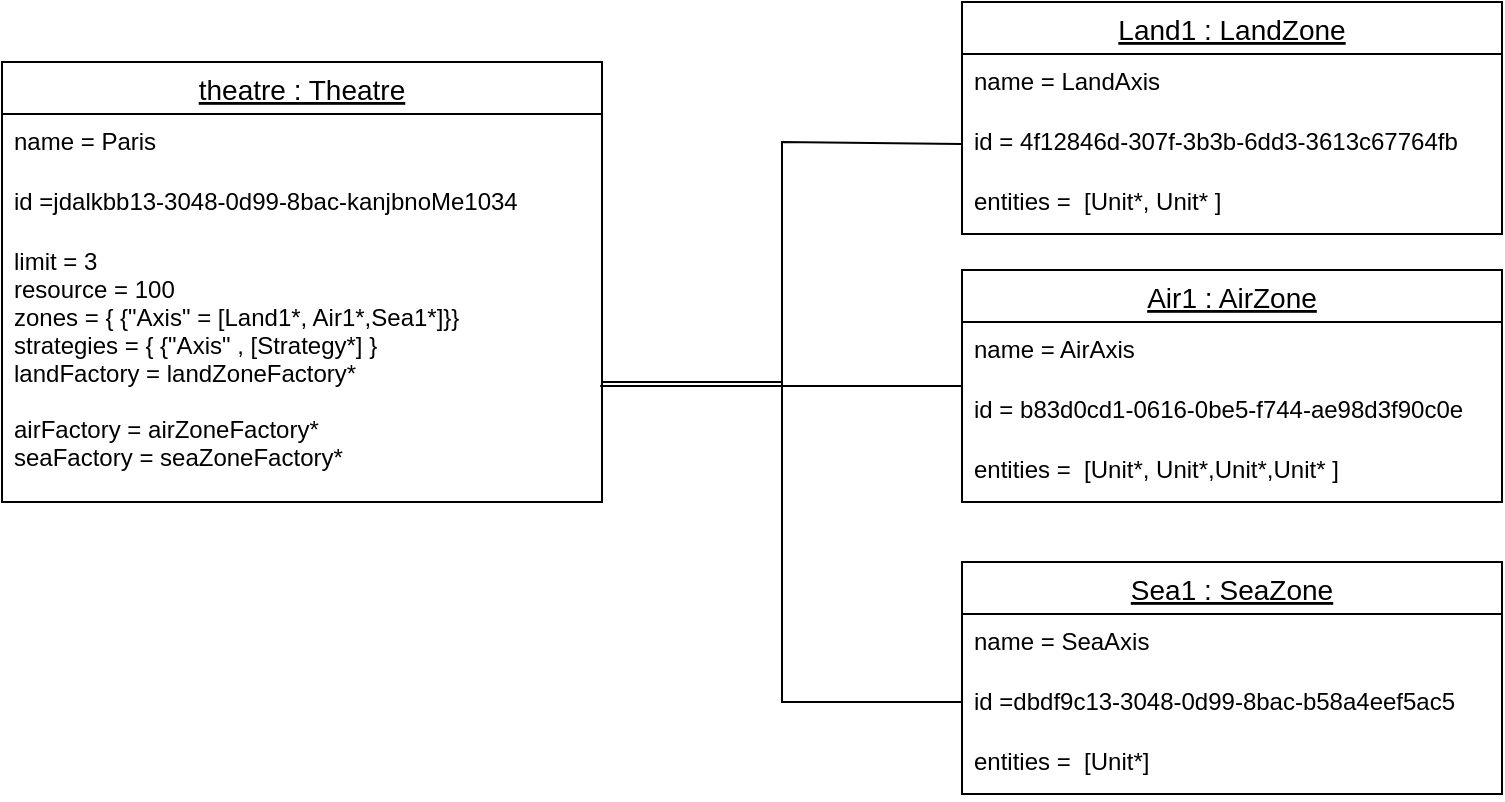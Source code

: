 <mxfile version="20.5.2" type="device"><diagram id="1kPSMsABKrtTROseG-mc" name="Page-1"><mxGraphModel dx="1038" dy="495" grid="1" gridSize="10" guides="1" tooltips="1" connect="1" arrows="1" fold="1" page="1" pageScale="1" pageWidth="850" pageHeight="1100" math="0" shadow="0"><root><mxCell id="0"/><mxCell id="1" parent="0"/><mxCell id="9F_Em9OTZcm8re_8YLmY-1" value="Land1 : LandZone" style="swimlane;fontStyle=4;childLayout=stackLayout;horizontal=1;startSize=26;horizontalStack=0;resizeParent=1;resizeParentMax=0;resizeLast=0;collapsible=1;marginBottom=0;align=center;fontSize=14;" parent="1" vertex="1"><mxGeometry x="510" y="10" width="270" height="116" as="geometry"/></mxCell><mxCell id="9F_Em9OTZcm8re_8YLmY-2" value="name = LandAxis&#xA;" style="text;strokeColor=none;fillColor=none;spacingLeft=4;spacingRight=4;overflow=hidden;rotatable=0;points=[[0,0.5],[1,0.5]];portConstraint=eastwest;fontSize=12;" parent="9F_Em9OTZcm8re_8YLmY-1" vertex="1"><mxGeometry y="26" width="270" height="30" as="geometry"/></mxCell><mxCell id="9F_Em9OTZcm8re_8YLmY-3" value="id = 4f12846d-307f-3b3b-6dd3-3613c67764fb" style="text;strokeColor=none;fillColor=none;spacingLeft=4;spacingRight=4;overflow=hidden;rotatable=0;points=[[0,0.5],[1,0.5]];portConstraint=eastwest;fontSize=12;" parent="9F_Em9OTZcm8re_8YLmY-1" vertex="1"><mxGeometry y="56" width="270" height="30" as="geometry"/></mxCell><mxCell id="9F_Em9OTZcm8re_8YLmY-4" value="entities =  [Unit*, Unit* ]" style="text;strokeColor=none;fillColor=none;spacingLeft=4;spacingRight=4;overflow=hidden;rotatable=0;points=[[0,0.5],[1,0.5]];portConstraint=eastwest;fontSize=12;" parent="9F_Em9OTZcm8re_8YLmY-1" vertex="1"><mxGeometry y="86" width="270" height="30" as="geometry"/></mxCell><mxCell id="9F_Em9OTZcm8re_8YLmY-5" value="Sea1 : SeaZone" style="swimlane;fontStyle=4;childLayout=stackLayout;horizontal=1;startSize=26;horizontalStack=0;resizeParent=1;resizeParentMax=0;resizeLast=0;collapsible=1;marginBottom=0;align=center;fontSize=14;" parent="1" vertex="1"><mxGeometry x="510" y="290" width="270" height="116" as="geometry"/></mxCell><mxCell id="9F_Em9OTZcm8re_8YLmY-6" value="name = SeaAxis" style="text;strokeColor=none;fillColor=none;spacingLeft=4;spacingRight=4;overflow=hidden;rotatable=0;points=[[0,0.5],[1,0.5]];portConstraint=eastwest;fontSize=12;" parent="9F_Em9OTZcm8re_8YLmY-5" vertex="1"><mxGeometry y="26" width="270" height="30" as="geometry"/></mxCell><mxCell id="9F_Em9OTZcm8re_8YLmY-7" value="id =dbdf9c13-3048-0d99-8bac-b58a4eef5ac5" style="text;strokeColor=none;fillColor=none;spacingLeft=4;spacingRight=4;overflow=hidden;rotatable=0;points=[[0,0.5],[1,0.5]];portConstraint=eastwest;fontSize=12;" parent="9F_Em9OTZcm8re_8YLmY-5" vertex="1"><mxGeometry y="56" width="270" height="30" as="geometry"/></mxCell><mxCell id="9F_Em9OTZcm8re_8YLmY-8" value="entities =  [Unit*]" style="text;strokeColor=none;fillColor=none;spacingLeft=4;spacingRight=4;overflow=hidden;rotatable=0;points=[[0,0.5],[1,0.5]];portConstraint=eastwest;fontSize=12;" parent="9F_Em9OTZcm8re_8YLmY-5" vertex="1"><mxGeometry y="86" width="270" height="30" as="geometry"/></mxCell><mxCell id="9F_Em9OTZcm8re_8YLmY-9" value="Air1 : AirZone" style="swimlane;fontStyle=4;childLayout=stackLayout;horizontal=1;startSize=26;horizontalStack=0;resizeParent=1;resizeParentMax=0;resizeLast=0;collapsible=1;marginBottom=0;align=center;fontSize=14;" parent="1" vertex="1"><mxGeometry x="510" y="144" width="270" height="116" as="geometry"/></mxCell><mxCell id="9F_Em9OTZcm8re_8YLmY-10" value="name = AirAxis" style="text;strokeColor=none;fillColor=none;spacingLeft=4;spacingRight=4;overflow=hidden;rotatable=0;points=[[0,0.5],[1,0.5]];portConstraint=eastwest;fontSize=12;" parent="9F_Em9OTZcm8re_8YLmY-9" vertex="1"><mxGeometry y="26" width="270" height="30" as="geometry"/></mxCell><mxCell id="9F_Em9OTZcm8re_8YLmY-11" value="id = b83d0cd1-0616-0be5-f744-ae98d3f90c0e" style="text;strokeColor=none;fillColor=none;spacingLeft=4;spacingRight=4;overflow=hidden;rotatable=0;points=[[0,0.5],[1,0.5]];portConstraint=eastwest;fontSize=12;" parent="9F_Em9OTZcm8re_8YLmY-9" vertex="1"><mxGeometry y="56" width="270" height="30" as="geometry"/></mxCell><mxCell id="9F_Em9OTZcm8re_8YLmY-12" value="entities =  [Unit*, Unit*,Unit*,Unit* ]" style="text;strokeColor=none;fillColor=none;spacingLeft=4;spacingRight=4;overflow=hidden;rotatable=0;points=[[0,0.5],[1,0.5]];portConstraint=eastwest;fontSize=12;" parent="9F_Em9OTZcm8re_8YLmY-9" vertex="1"><mxGeometry y="86" width="270" height="30" as="geometry"/></mxCell><mxCell id="9F_Em9OTZcm8re_8YLmY-13" value="theatre : Theatre" style="swimlane;fontStyle=4;childLayout=stackLayout;horizontal=1;startSize=26;horizontalStack=0;resizeParent=1;resizeParentMax=0;resizeLast=0;collapsible=1;marginBottom=0;align=center;fontSize=14;movable=1;resizable=1;rotatable=1;deletable=1;editable=1;connectable=1;" parent="1" vertex="1"><mxGeometry x="30" y="40" width="300" height="220" as="geometry"/></mxCell><mxCell id="9F_Em9OTZcm8re_8YLmY-14" value="name = Paris" style="text;strokeColor=none;fillColor=none;spacingLeft=4;spacingRight=4;overflow=hidden;rotatable=0;points=[[0,0.5],[1,0.5]];portConstraint=eastwest;fontSize=12;" parent="9F_Em9OTZcm8re_8YLmY-13" vertex="1"><mxGeometry y="26" width="300" height="30" as="geometry"/></mxCell><mxCell id="9F_Em9OTZcm8re_8YLmY-15" value="id =jdalkbb13-3048-0d99-8bac-kanjbnoMe1034" style="text;strokeColor=none;fillColor=none;spacingLeft=4;spacingRight=4;overflow=hidden;rotatable=0;points=[[0,0.5],[1,0.5]];portConstraint=eastwest;fontSize=12;" parent="9F_Em9OTZcm8re_8YLmY-13" vertex="1"><mxGeometry y="56" width="300" height="30" as="geometry"/></mxCell><mxCell id="9F_Em9OTZcm8re_8YLmY-16" value="limit = 3&#xA;resource = 100&#xA;zones = { {&quot;Axis&quot; = [Land1*, Air1*,Sea1*]}}&#xA;strategies = { {&quot;Axis&quot; , [Strategy*] }&#xA;landFactory = landZoneFactory*&#xA;&#xA;airFactory = airZoneFactory*&#xA;seaFactory = seaZoneFactory*&#xA;&#xA;&#xA;" style="text;strokeColor=none;fillColor=none;spacingLeft=4;spacingRight=4;overflow=hidden;rotatable=0;points=[[0,0.5],[1,0.5]];portConstraint=eastwest;fontSize=12;" parent="9F_Em9OTZcm8re_8YLmY-13" vertex="1"><mxGeometry y="86" width="300" height="134" as="geometry"/></mxCell><mxCell id="kInbNool1B0oygZIp_IG-1" value="" style="endArrow=none;html=1;rounded=0;entryX=0;entryY=0.067;entryDx=0;entryDy=0;entryPerimeter=0;exitX=0.997;exitY=0.567;exitDx=0;exitDy=0;exitPerimeter=0;" edge="1" parent="1" source="9F_Em9OTZcm8re_8YLmY-16" target="9F_Em9OTZcm8re_8YLmY-11"><mxGeometry width="50" height="50" relative="1" as="geometry"><mxPoint x="400" y="230" as="sourcePoint"/><mxPoint x="450" y="180" as="targetPoint"/></mxGeometry></mxCell><mxCell id="kInbNool1B0oygZIp_IG-2" value="" style="endArrow=none;html=1;rounded=0;entryX=0;entryY=0.067;entryDx=0;entryDy=0;entryPerimeter=0;" edge="1" parent="1"><mxGeometry width="50" height="50" relative="1" as="geometry"><mxPoint x="330" y="200" as="sourcePoint"/><mxPoint x="510" y="360.03" as="targetPoint"/><Array as="points"><mxPoint x="420" y="200"/><mxPoint x="420" y="360"/></Array></mxGeometry></mxCell><mxCell id="kInbNool1B0oygZIp_IG-3" value="" style="endArrow=none;html=1;rounded=0;entryX=0;entryY=0.5;entryDx=0;entryDy=0;" edge="1" parent="1" target="9F_Em9OTZcm8re_8YLmY-3"><mxGeometry width="50" height="50" relative="1" as="geometry"><mxPoint x="330" y="200" as="sourcePoint"/><mxPoint x="450" y="130" as="targetPoint"/><Array as="points"><mxPoint x="420" y="200"/><mxPoint x="420" y="80"/></Array></mxGeometry></mxCell></root></mxGraphModel></diagram></mxfile>
